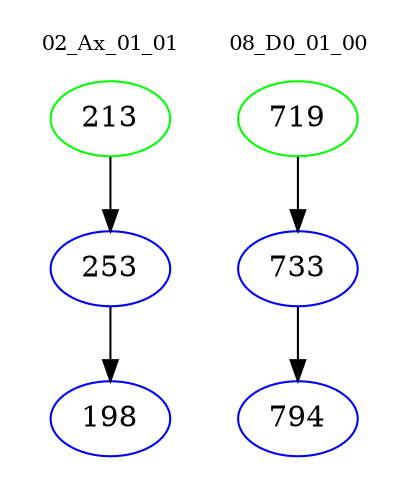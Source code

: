 digraph{
subgraph cluster_0 {
color = white
label = "02_Ax_01_01";
fontsize=10;
T0_213 [label="213", color="green"]
T0_213 -> T0_253 [color="black"]
T0_253 [label="253", color="blue"]
T0_253 -> T0_198 [color="black"]
T0_198 [label="198", color="blue"]
}
subgraph cluster_1 {
color = white
label = "08_D0_01_00";
fontsize=10;
T1_719 [label="719", color="green"]
T1_719 -> T1_733 [color="black"]
T1_733 [label="733", color="blue"]
T1_733 -> T1_794 [color="black"]
T1_794 [label="794", color="blue"]
}
}
